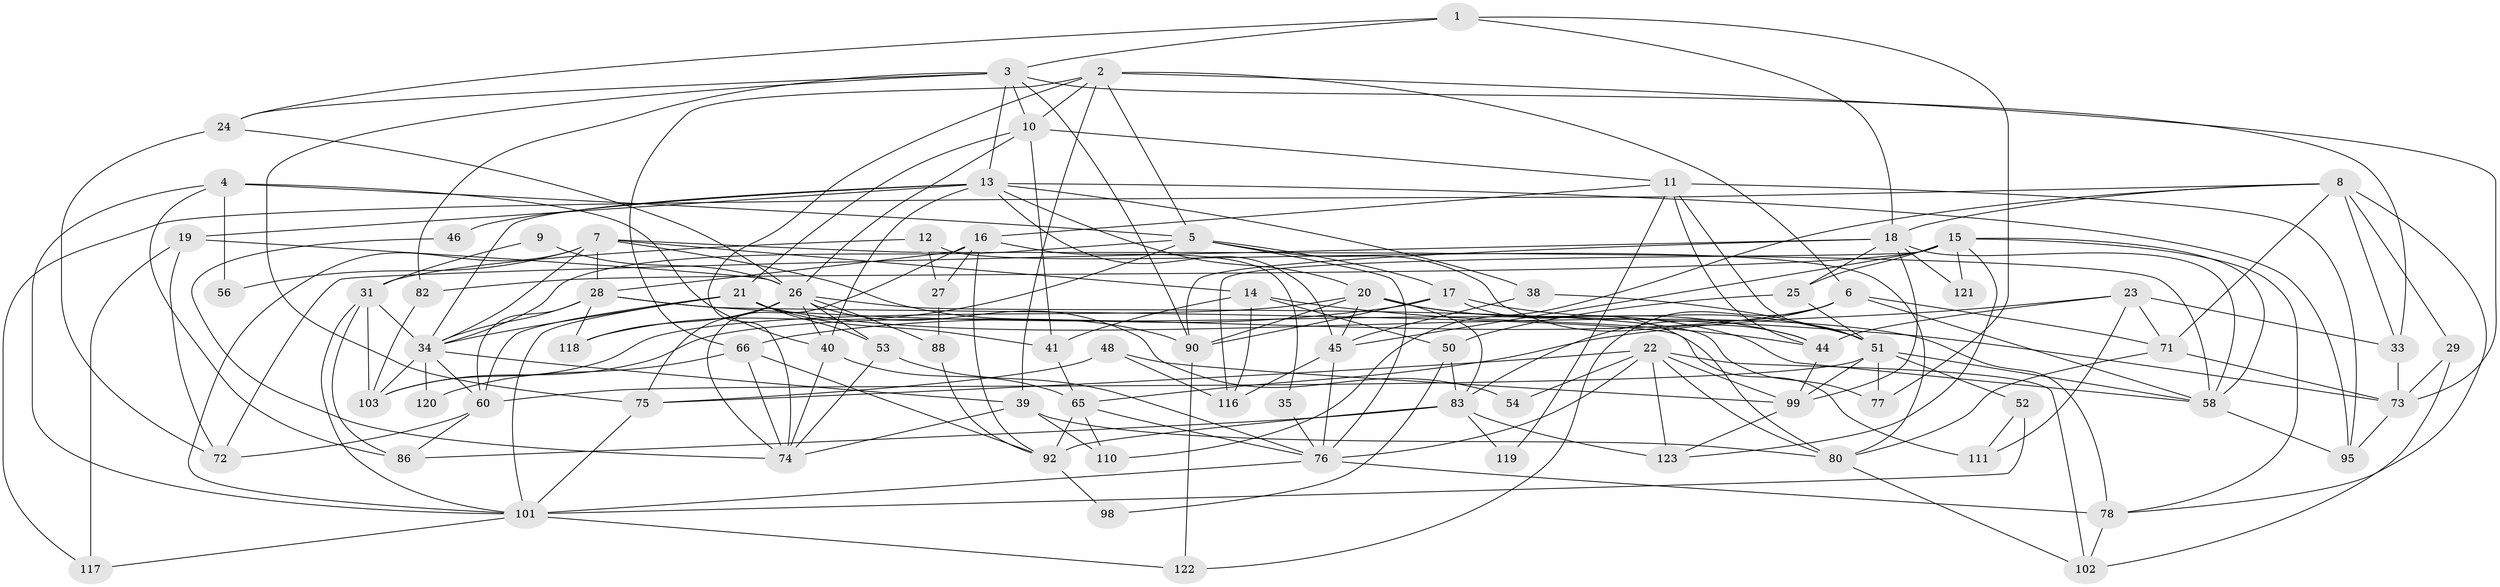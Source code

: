 // Generated by graph-tools (version 1.1) at 2025/52/02/27/25 19:52:08]
// undirected, 82 vertices, 206 edges
graph export_dot {
graph [start="1"]
  node [color=gray90,style=filled];
  1;
  2 [super="+97"];
  3 [super="+69"];
  4 [super="+87"];
  5 [super="+30"];
  6 [super="+105"];
  7 [super="+43"];
  8 [super="+49"];
  9;
  10 [super="+63"];
  11 [super="+36"];
  12 [super="+68"];
  13 [super="+113"];
  14 [super="+37"];
  15 [super="+61"];
  16 [super="+55"];
  17 [super="+57"];
  18 [super="+64"];
  19 [super="+126"];
  20 [super="+94"];
  21 [super="+89"];
  22 [super="+32"];
  23 [super="+59"];
  24;
  25;
  26 [super="+47"];
  27;
  28 [super="+42"];
  29;
  31 [super="+67"];
  33 [super="+104"];
  34 [super="+127"];
  35;
  38;
  39 [super="+79"];
  40 [super="+114"];
  41;
  44 [super="+70"];
  45 [super="+112"];
  46;
  48 [super="+62"];
  50;
  51 [super="+81"];
  52;
  53;
  54;
  56;
  58 [super="+129"];
  60 [super="+91"];
  65 [super="+96"];
  66;
  71 [super="+93"];
  72;
  73 [super="+124"];
  74 [super="+109"];
  75 [super="+106"];
  76 [super="+85"];
  77;
  78 [super="+108"];
  80 [super="+107"];
  82;
  83 [super="+84"];
  86 [super="+125"];
  88;
  90 [super="+100"];
  92 [super="+128"];
  95;
  98;
  99;
  101 [super="+115"];
  102;
  103;
  110;
  111;
  116;
  117;
  118;
  119;
  120;
  121;
  122;
  123;
  1 -- 77;
  1 -- 18;
  1 -- 24;
  1 -- 3;
  2 -- 74;
  2 -- 10;
  2 -- 39;
  2 -- 66;
  2 -- 5;
  2 -- 6;
  2 -- 73;
  3 -- 82;
  3 -- 13;
  3 -- 33;
  3 -- 24;
  3 -- 90;
  3 -- 75;
  3 -- 10;
  4 -- 5;
  4 -- 40;
  4 -- 86;
  4 -- 56;
  4 -- 101;
  5 -- 34;
  5 -- 44;
  5 -- 17;
  5 -- 118;
  5 -- 76;
  6 -- 71;
  6 -- 122;
  6 -- 58;
  6 -- 83;
  6 -- 103;
  7 -- 58;
  7 -- 90;
  7 -- 34;
  7 -- 56;
  7 -- 28;
  7 -- 14;
  7 -- 101;
  8 -- 18;
  8 -- 110;
  8 -- 117;
  8 -- 33;
  8 -- 71;
  8 -- 29;
  8 -- 78;
  9 -- 31;
  9 -- 26;
  10 -- 26;
  10 -- 11;
  10 -- 41;
  10 -- 21;
  11 -- 44;
  11 -- 16;
  11 -- 51;
  11 -- 95;
  11 -- 119;
  12 -- 31;
  12 -- 80;
  12 -- 27;
  13 -- 34;
  13 -- 38;
  13 -- 46;
  13 -- 20;
  13 -- 40;
  13 -- 95;
  13 -- 19;
  13 -- 45;
  14 -- 41;
  14 -- 50;
  14 -- 44;
  14 -- 116;
  15 -- 45;
  15 -- 82;
  15 -- 58;
  15 -- 78;
  15 -- 121;
  15 -- 116;
  15 -- 25;
  15 -- 123;
  16 -- 74;
  16 -- 35;
  16 -- 27;
  16 -- 92;
  16 -- 28;
  17 -- 51 [weight=2];
  17 -- 90;
  17 -- 80;
  17 -- 66;
  18 -- 121;
  18 -- 99;
  18 -- 90;
  18 -- 72;
  18 -- 25;
  18 -- 58;
  19 -- 72;
  19 -- 26;
  19 -- 117;
  20 -- 44;
  20 -- 83;
  20 -- 90;
  20 -- 58;
  20 -- 45;
  20 -- 103;
  21 -- 78;
  21 -- 34 [weight=2];
  21 -- 60;
  21 -- 101;
  21 -- 53;
  21 -- 41;
  22 -- 102;
  22 -- 80;
  22 -- 76;
  22 -- 99;
  22 -- 54;
  22 -- 75;
  22 -- 123;
  23 -- 111;
  23 -- 71 [weight=2];
  23 -- 33;
  23 -- 65;
  23 -- 44;
  24 -- 72;
  24 -- 26;
  25 -- 50;
  25 -- 51;
  26 -- 75;
  26 -- 53 [weight=2];
  26 -- 54;
  26 -- 88;
  26 -- 118;
  26 -- 40;
  26 -- 77;
  27 -- 88;
  28 -- 34;
  28 -- 118;
  28 -- 111;
  28 -- 60;
  28 -- 73;
  29 -- 102;
  29 -- 73;
  31 -- 86;
  31 -- 34;
  31 -- 103;
  31 -- 101;
  33 -- 73;
  34 -- 103;
  34 -- 120;
  34 -- 60;
  34 -- 39;
  35 -- 76;
  38 -- 51;
  38 -- 45;
  39 -- 80;
  39 -- 74;
  39 -- 110;
  40 -- 65;
  40 -- 74;
  41 -- 65;
  44 -- 99;
  45 -- 76;
  45 -- 116;
  46 -- 74;
  48 -- 99;
  48 -- 75;
  48 -- 116;
  50 -- 98;
  50 -- 83;
  51 -- 99;
  51 -- 52;
  51 -- 77;
  51 -- 60;
  51 -- 58;
  52 -- 101;
  52 -- 111;
  53 -- 74;
  53 -- 76;
  58 -- 95;
  60 -- 72;
  60 -- 86;
  65 -- 92 [weight=2];
  65 -- 76;
  65 -- 110;
  66 -- 92;
  66 -- 120;
  66 -- 74;
  71 -- 73;
  71 -- 80;
  73 -- 95;
  75 -- 101;
  76 -- 101;
  76 -- 78;
  78 -- 102;
  80 -- 102;
  82 -- 103;
  83 -- 119;
  83 -- 86;
  83 -- 123;
  83 -- 92;
  88 -- 92;
  90 -- 122;
  92 -- 98;
  99 -- 123;
  101 -- 122;
  101 -- 117;
}
